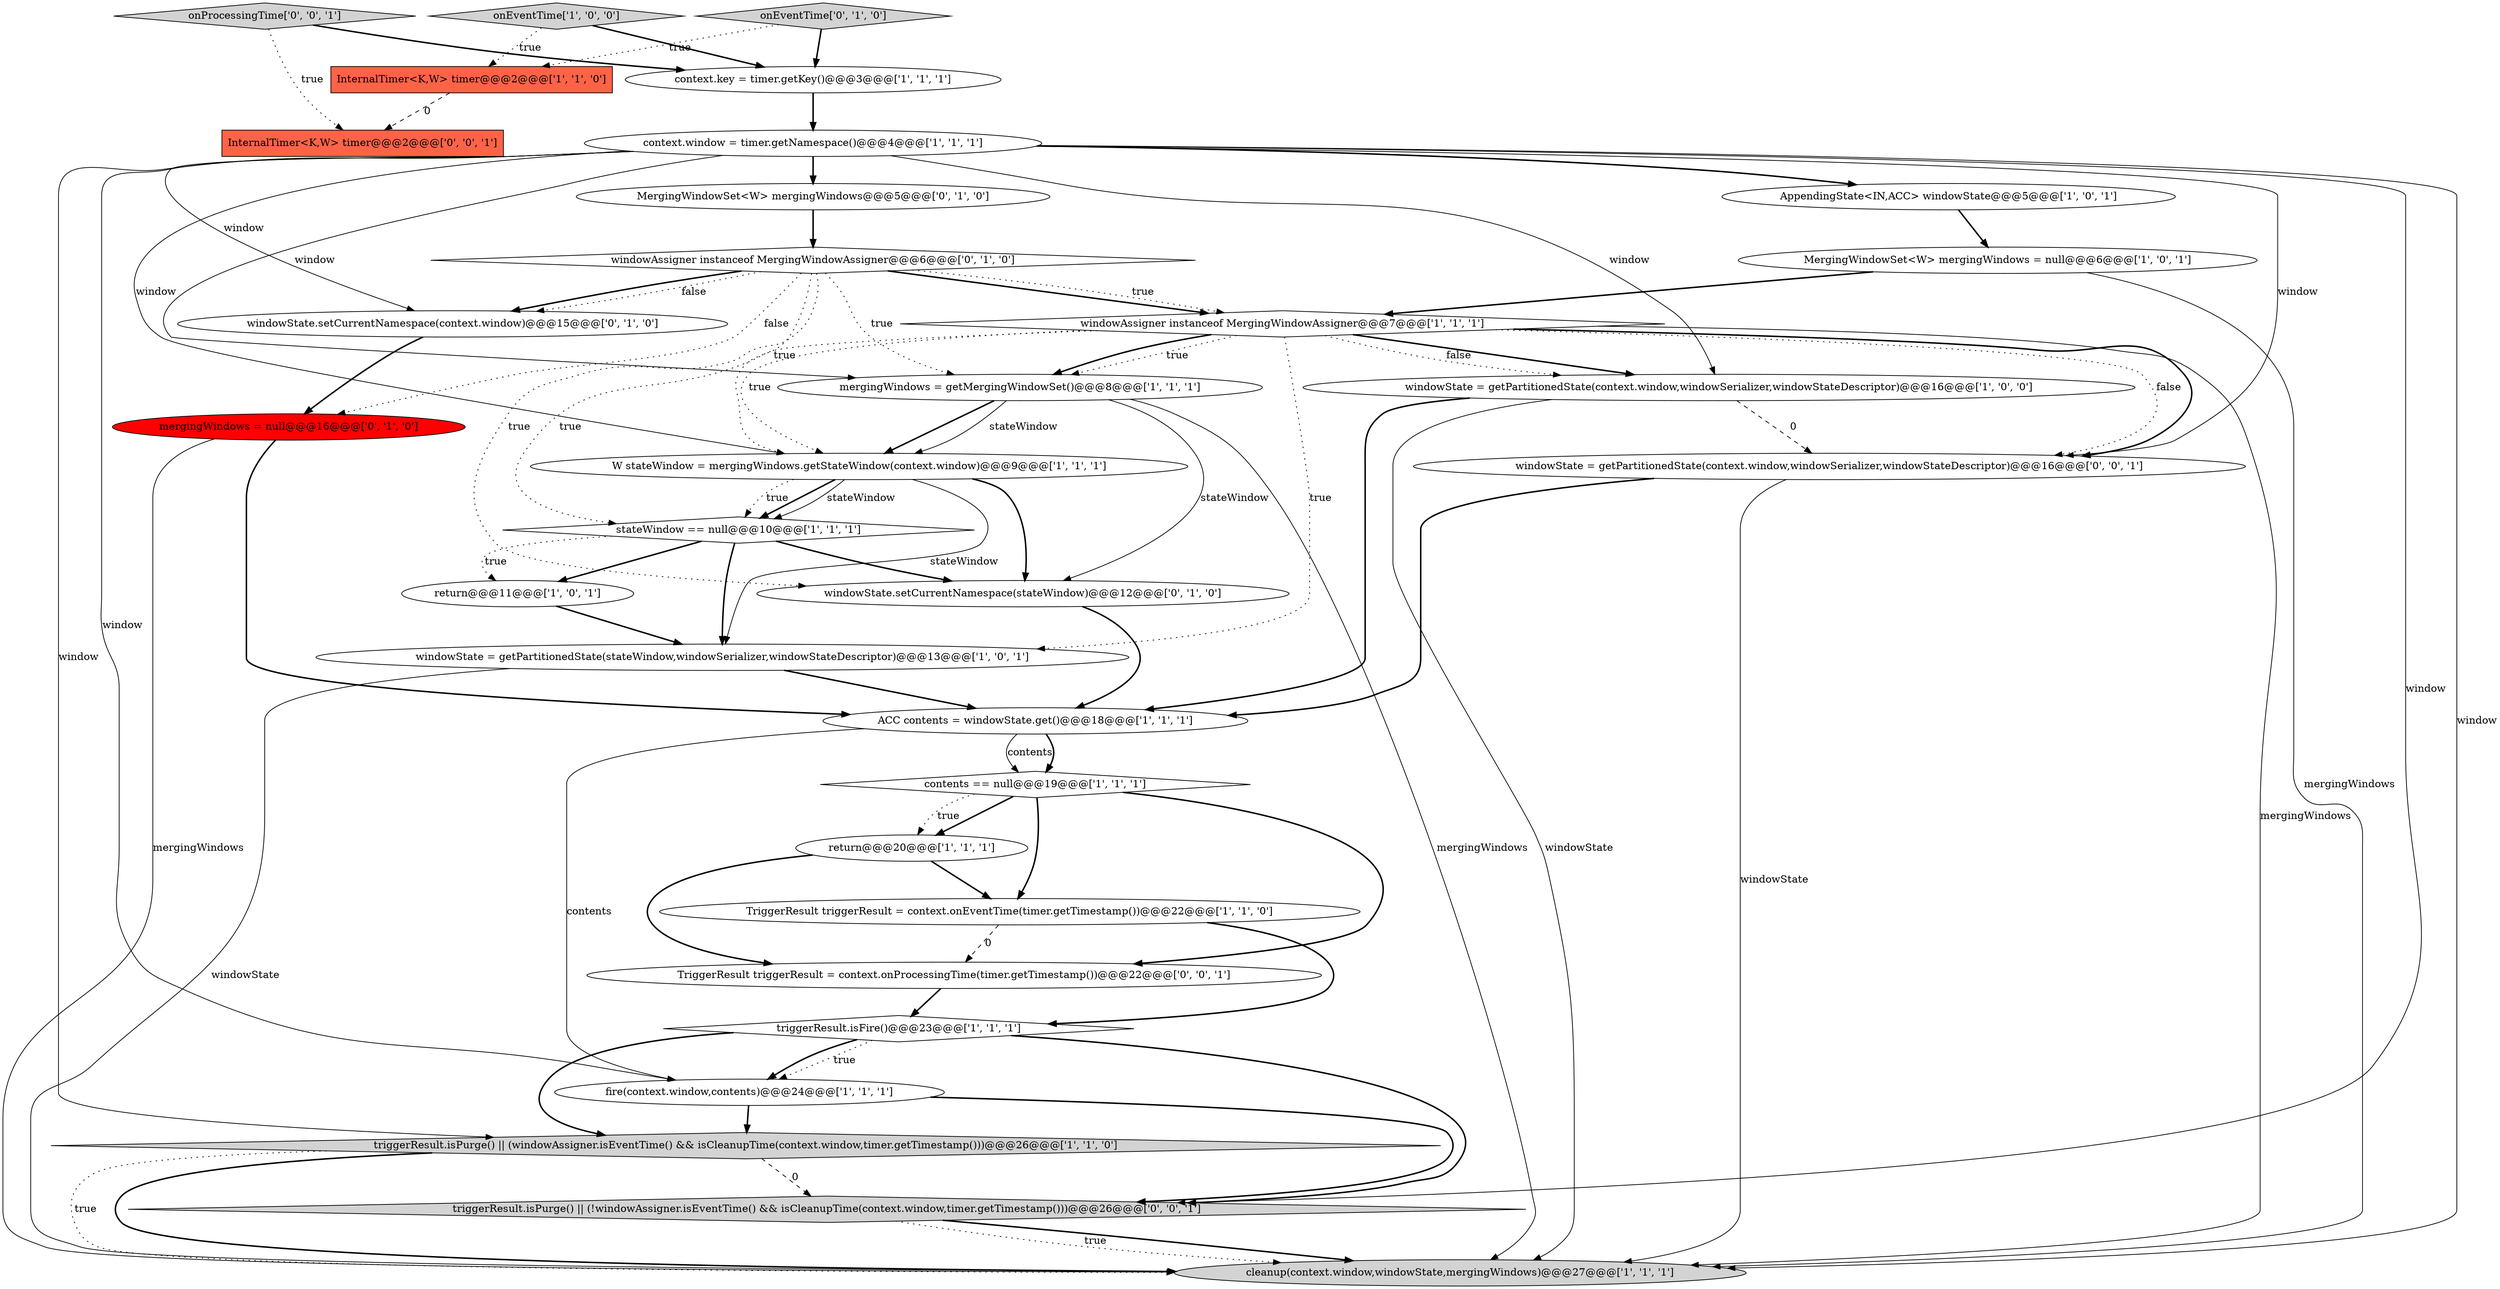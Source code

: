 digraph {
9 [style = filled, label = "contents == null@@@19@@@['1', '1', '1']", fillcolor = white, shape = diamond image = "AAA0AAABBB1BBB"];
17 [style = filled, label = "TriggerResult triggerResult = context.onEventTime(timer.getTimestamp())@@@22@@@['1', '1', '0']", fillcolor = white, shape = ellipse image = "AAA0AAABBB1BBB"];
28 [style = filled, label = "triggerResult.isPurge() || (!windowAssigner.isEventTime() && isCleanupTime(context.window,timer.getTimestamp()))@@@26@@@['0', '0', '1']", fillcolor = lightgray, shape = diamond image = "AAA0AAABBB3BBB"];
0 [style = filled, label = "return@@@11@@@['1', '0', '1']", fillcolor = white, shape = ellipse image = "AAA0AAABBB1BBB"];
7 [style = filled, label = "fire(context.window,contents)@@@24@@@['1', '1', '1']", fillcolor = white, shape = ellipse image = "AAA0AAABBB1BBB"];
20 [style = filled, label = "windowState = getPartitionedState(stateWindow,windowSerializer,windowStateDescriptor)@@@13@@@['1', '0', '1']", fillcolor = white, shape = ellipse image = "AAA0AAABBB1BBB"];
3 [style = filled, label = "stateWindow == null@@@10@@@['1', '1', '1']", fillcolor = white, shape = diamond image = "AAA0AAABBB1BBB"];
18 [style = filled, label = "W stateWindow = mergingWindows.getStateWindow(context.window)@@@9@@@['1', '1', '1']", fillcolor = white, shape = ellipse image = "AAA0AAABBB1BBB"];
14 [style = filled, label = "windowAssigner instanceof MergingWindowAssigner@@@7@@@['1', '1', '1']", fillcolor = white, shape = diamond image = "AAA0AAABBB1BBB"];
21 [style = filled, label = "windowAssigner instanceof MergingWindowAssigner@@@6@@@['0', '1', '0']", fillcolor = white, shape = diamond image = "AAA0AAABBB2BBB"];
12 [style = filled, label = "triggerResult.isPurge() || (windowAssigner.isEventTime() && isCleanupTime(context.window,timer.getTimestamp()))@@@26@@@['1', '1', '0']", fillcolor = lightgray, shape = diamond image = "AAA0AAABBB1BBB"];
22 [style = filled, label = "windowState.setCurrentNamespace(stateWindow)@@@12@@@['0', '1', '0']", fillcolor = white, shape = ellipse image = "AAA0AAABBB2BBB"];
6 [style = filled, label = "return@@@20@@@['1', '1', '1']", fillcolor = white, shape = ellipse image = "AAA0AAABBB1BBB"];
26 [style = filled, label = "mergingWindows = null@@@16@@@['0', '1', '0']", fillcolor = red, shape = ellipse image = "AAA1AAABBB2BBB"];
4 [style = filled, label = "mergingWindows = getMergingWindowSet()@@@8@@@['1', '1', '1']", fillcolor = white, shape = ellipse image = "AAA0AAABBB1BBB"];
25 [style = filled, label = "MergingWindowSet<W> mergingWindows@@@5@@@['0', '1', '0']", fillcolor = white, shape = ellipse image = "AAA0AAABBB2BBB"];
11 [style = filled, label = "triggerResult.isFire()@@@23@@@['1', '1', '1']", fillcolor = white, shape = diamond image = "AAA0AAABBB1BBB"];
24 [style = filled, label = "onEventTime['0', '1', '0']", fillcolor = lightgray, shape = diamond image = "AAA0AAABBB2BBB"];
19 [style = filled, label = "MergingWindowSet<W> mergingWindows = null@@@6@@@['1', '0', '1']", fillcolor = white, shape = ellipse image = "AAA0AAABBB1BBB"];
5 [style = filled, label = "AppendingState<IN,ACC> windowState@@@5@@@['1', '0', '1']", fillcolor = white, shape = ellipse image = "AAA0AAABBB1BBB"];
15 [style = filled, label = "cleanup(context.window,windowState,mergingWindows)@@@27@@@['1', '1', '1']", fillcolor = lightgray, shape = ellipse image = "AAA0AAABBB1BBB"];
30 [style = filled, label = "TriggerResult triggerResult = context.onProcessingTime(timer.getTimestamp())@@@22@@@['0', '0', '1']", fillcolor = white, shape = ellipse image = "AAA0AAABBB3BBB"];
23 [style = filled, label = "windowState.setCurrentNamespace(context.window)@@@15@@@['0', '1', '0']", fillcolor = white, shape = ellipse image = "AAA0AAABBB2BBB"];
16 [style = filled, label = "context.key = timer.getKey()@@@3@@@['1', '1', '1']", fillcolor = white, shape = ellipse image = "AAA0AAABBB1BBB"];
2 [style = filled, label = "context.window = timer.getNamespace()@@@4@@@['1', '1', '1']", fillcolor = white, shape = ellipse image = "AAA0AAABBB1BBB"];
27 [style = filled, label = "windowState = getPartitionedState(context.window,windowSerializer,windowStateDescriptor)@@@16@@@['0', '0', '1']", fillcolor = white, shape = ellipse image = "AAA0AAABBB3BBB"];
1 [style = filled, label = "InternalTimer<K,W> timer@@@2@@@['1', '1', '0']", fillcolor = tomato, shape = box image = "AAA0AAABBB1BBB"];
31 [style = filled, label = "onProcessingTime['0', '0', '1']", fillcolor = lightgray, shape = diamond image = "AAA0AAABBB3BBB"];
13 [style = filled, label = "ACC contents = windowState.get()@@@18@@@['1', '1', '1']", fillcolor = white, shape = ellipse image = "AAA0AAABBB1BBB"];
8 [style = filled, label = "windowState = getPartitionedState(context.window,windowSerializer,windowStateDescriptor)@@@16@@@['1', '0', '0']", fillcolor = white, shape = ellipse image = "AAA0AAABBB1BBB"];
29 [style = filled, label = "InternalTimer<K,W> timer@@@2@@@['0', '0', '1']", fillcolor = tomato, shape = box image = "AAA0AAABBB3BBB"];
10 [style = filled, label = "onEventTime['1', '0', '0']", fillcolor = lightgray, shape = diamond image = "AAA0AAABBB1BBB"];
27->13 [style = bold, label=""];
18->3 [style = bold, label=""];
4->22 [style = solid, label="stateWindow"];
21->18 [style = dotted, label="true"];
28->15 [style = dotted, label="true"];
12->15 [style = dotted, label="true"];
27->15 [style = solid, label="windowState"];
18->3 [style = solid, label="stateWindow"];
9->6 [style = bold, label=""];
30->11 [style = bold, label=""];
18->22 [style = bold, label=""];
18->3 [style = dotted, label="true"];
3->0 [style = dotted, label="true"];
14->3 [style = dotted, label="true"];
14->27 [style = dotted, label="false"];
10->1 [style = dotted, label="true"];
2->25 [style = bold, label=""];
14->18 [style = dotted, label="true"];
13->9 [style = solid, label="contents"];
22->13 [style = bold, label=""];
25->21 [style = bold, label=""];
11->7 [style = dotted, label="true"];
11->28 [style = bold, label=""];
4->15 [style = solid, label="mergingWindows"];
2->18 [style = solid, label="window"];
21->26 [style = dotted, label="false"];
9->17 [style = bold, label=""];
21->22 [style = dotted, label="true"];
4->18 [style = bold, label=""];
11->12 [style = bold, label=""];
26->13 [style = bold, label=""];
3->0 [style = bold, label=""];
0->20 [style = bold, label=""];
14->8 [style = bold, label=""];
18->20 [style = solid, label="stateWindow"];
31->29 [style = dotted, label="true"];
14->4 [style = dotted, label="true"];
14->4 [style = bold, label=""];
21->23 [style = bold, label=""];
6->17 [style = bold, label=""];
20->13 [style = bold, label=""];
13->7 [style = solid, label="contents"];
4->18 [style = solid, label="stateWindow"];
2->12 [style = solid, label="window"];
5->19 [style = bold, label=""];
2->27 [style = solid, label="window"];
19->14 [style = bold, label=""];
10->16 [style = bold, label=""];
7->28 [style = bold, label=""];
14->8 [style = dotted, label="false"];
8->15 [style = solid, label="windowState"];
26->15 [style = solid, label="mergingWindows"];
2->8 [style = solid, label="window"];
2->4 [style = solid, label="window"];
13->9 [style = bold, label=""];
14->27 [style = bold, label=""];
21->23 [style = dotted, label="false"];
2->23 [style = solid, label="window"];
8->13 [style = bold, label=""];
2->5 [style = bold, label=""];
21->14 [style = bold, label=""];
20->15 [style = solid, label="windowState"];
24->1 [style = dotted, label="true"];
28->15 [style = bold, label=""];
2->28 [style = solid, label="window"];
7->12 [style = bold, label=""];
31->16 [style = bold, label=""];
12->15 [style = bold, label=""];
1->29 [style = dashed, label="0"];
23->26 [style = bold, label=""];
14->15 [style = solid, label="mergingWindows"];
9->30 [style = bold, label=""];
16->2 [style = bold, label=""];
9->6 [style = dotted, label="true"];
3->22 [style = bold, label=""];
2->15 [style = solid, label="window"];
21->4 [style = dotted, label="true"];
14->20 [style = dotted, label="true"];
24->16 [style = bold, label=""];
3->20 [style = bold, label=""];
19->15 [style = solid, label="mergingWindows"];
12->28 [style = dashed, label="0"];
21->14 [style = dotted, label="true"];
2->7 [style = solid, label="window"];
8->27 [style = dashed, label="0"];
17->30 [style = dashed, label="0"];
11->7 [style = bold, label=""];
17->11 [style = bold, label=""];
6->30 [style = bold, label=""];
}
